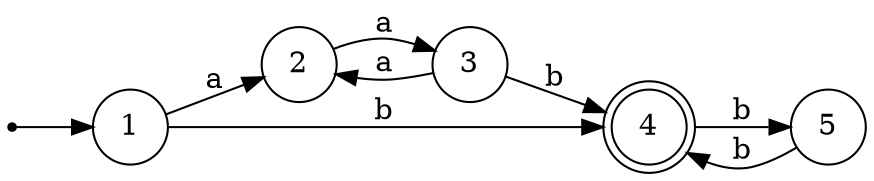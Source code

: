 digraph finite_state_machine {
    rankdir=LR;
    size="8,5"

    // a pair, b impair

    node [shape = circle, label = "1"] n1;
    node [shape = circle, label = "2"] n2;
    node [shape = circle, label = "3"] n3;
    node [shape = doublecircle, label = "4"] n4;
    node [shape = circle, label = "5"] n5;
    
    node [shape = point]; p

    p -> n1;

    n1 -> n2 [label = "a"];
    n1 -> n4 [label = "b"];
    
    n2 -> n3 [label = "a"];
    
    n3 -> n2 [label = "a"];
    
    n3 -> n4 [label = "b"];
    
    n4 -> n5 [label = "b"];
    
    n5 -> n4 [label = "b"];
    
    

}
